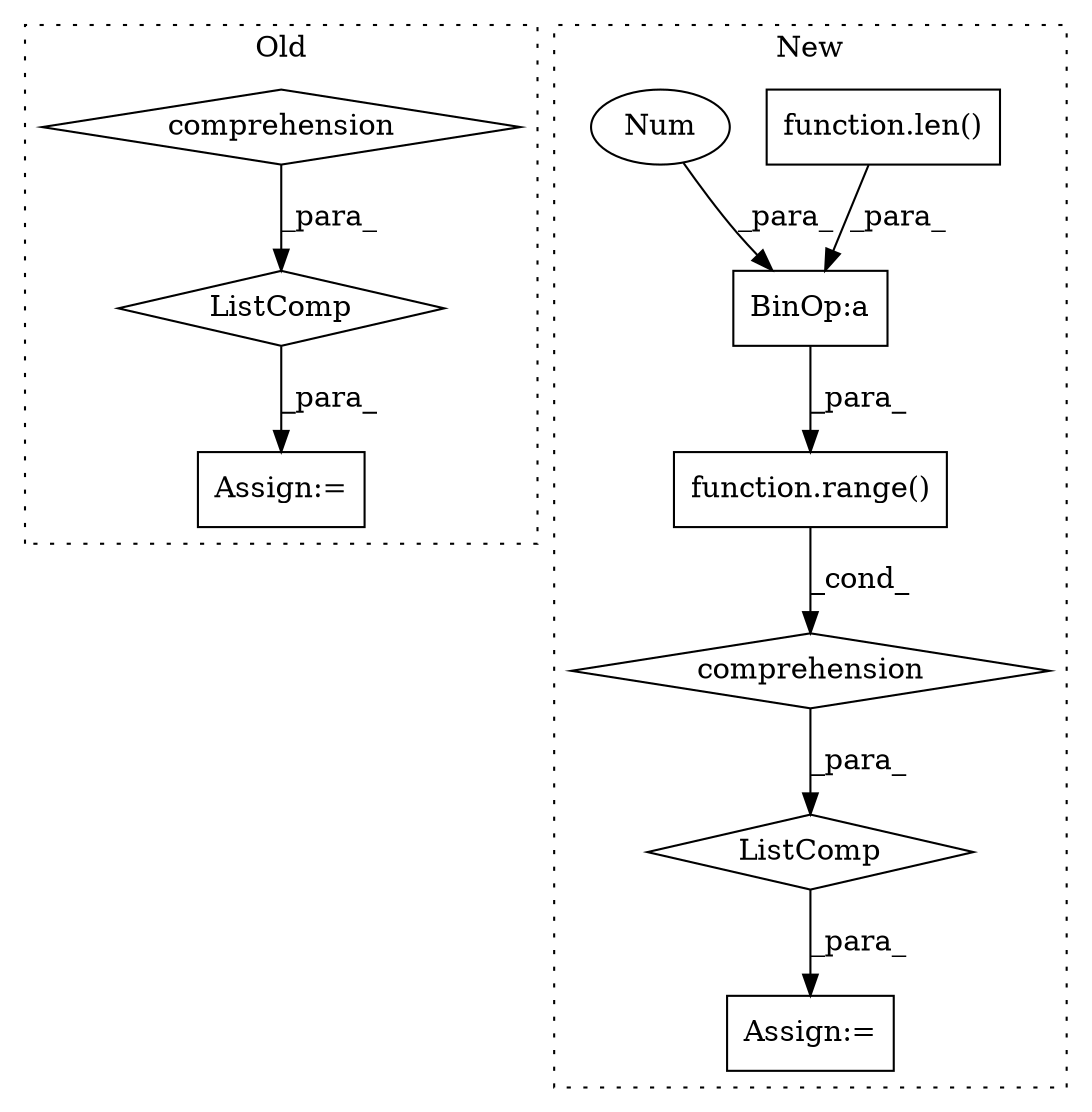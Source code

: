 digraph G {
subgraph cluster0 {
1 [label="ListComp" a="106" s="4579" l="35" shape="diamond"];
3 [label="comprehension" a="45" s="4600" l="3" shape="diamond"];
4 [label="Assign:=" a="68" s="4628" l="3" shape="box"];
label = "Old";
style="dotted";
}
subgraph cluster1 {
2 [label="function.range()" a="75" s="5593,5604" l="6,1" shape="box"];
5 [label="comprehension" a="45" s="5584" l="3" shape="diamond"];
6 [label="ListComp" a="106" s="5580" l="26" shape="diamond"];
7 [label="Assign:=" a="68" s="5577" l="3" shape="box"];
8 [label="function.len()" a="75" s="5534,5542" l="4,1" shape="box"];
9 [label="BinOp:a" a="82" s="5600" l="3" shape="box"];
10 [label="Num" a="76" s="5603" l="1" shape="ellipse"];
label = "New";
style="dotted";
}
1 -> 4 [label="_para_"];
2 -> 5 [label="_cond_"];
3 -> 1 [label="_para_"];
5 -> 6 [label="_para_"];
6 -> 7 [label="_para_"];
8 -> 9 [label="_para_"];
9 -> 2 [label="_para_"];
10 -> 9 [label="_para_"];
}